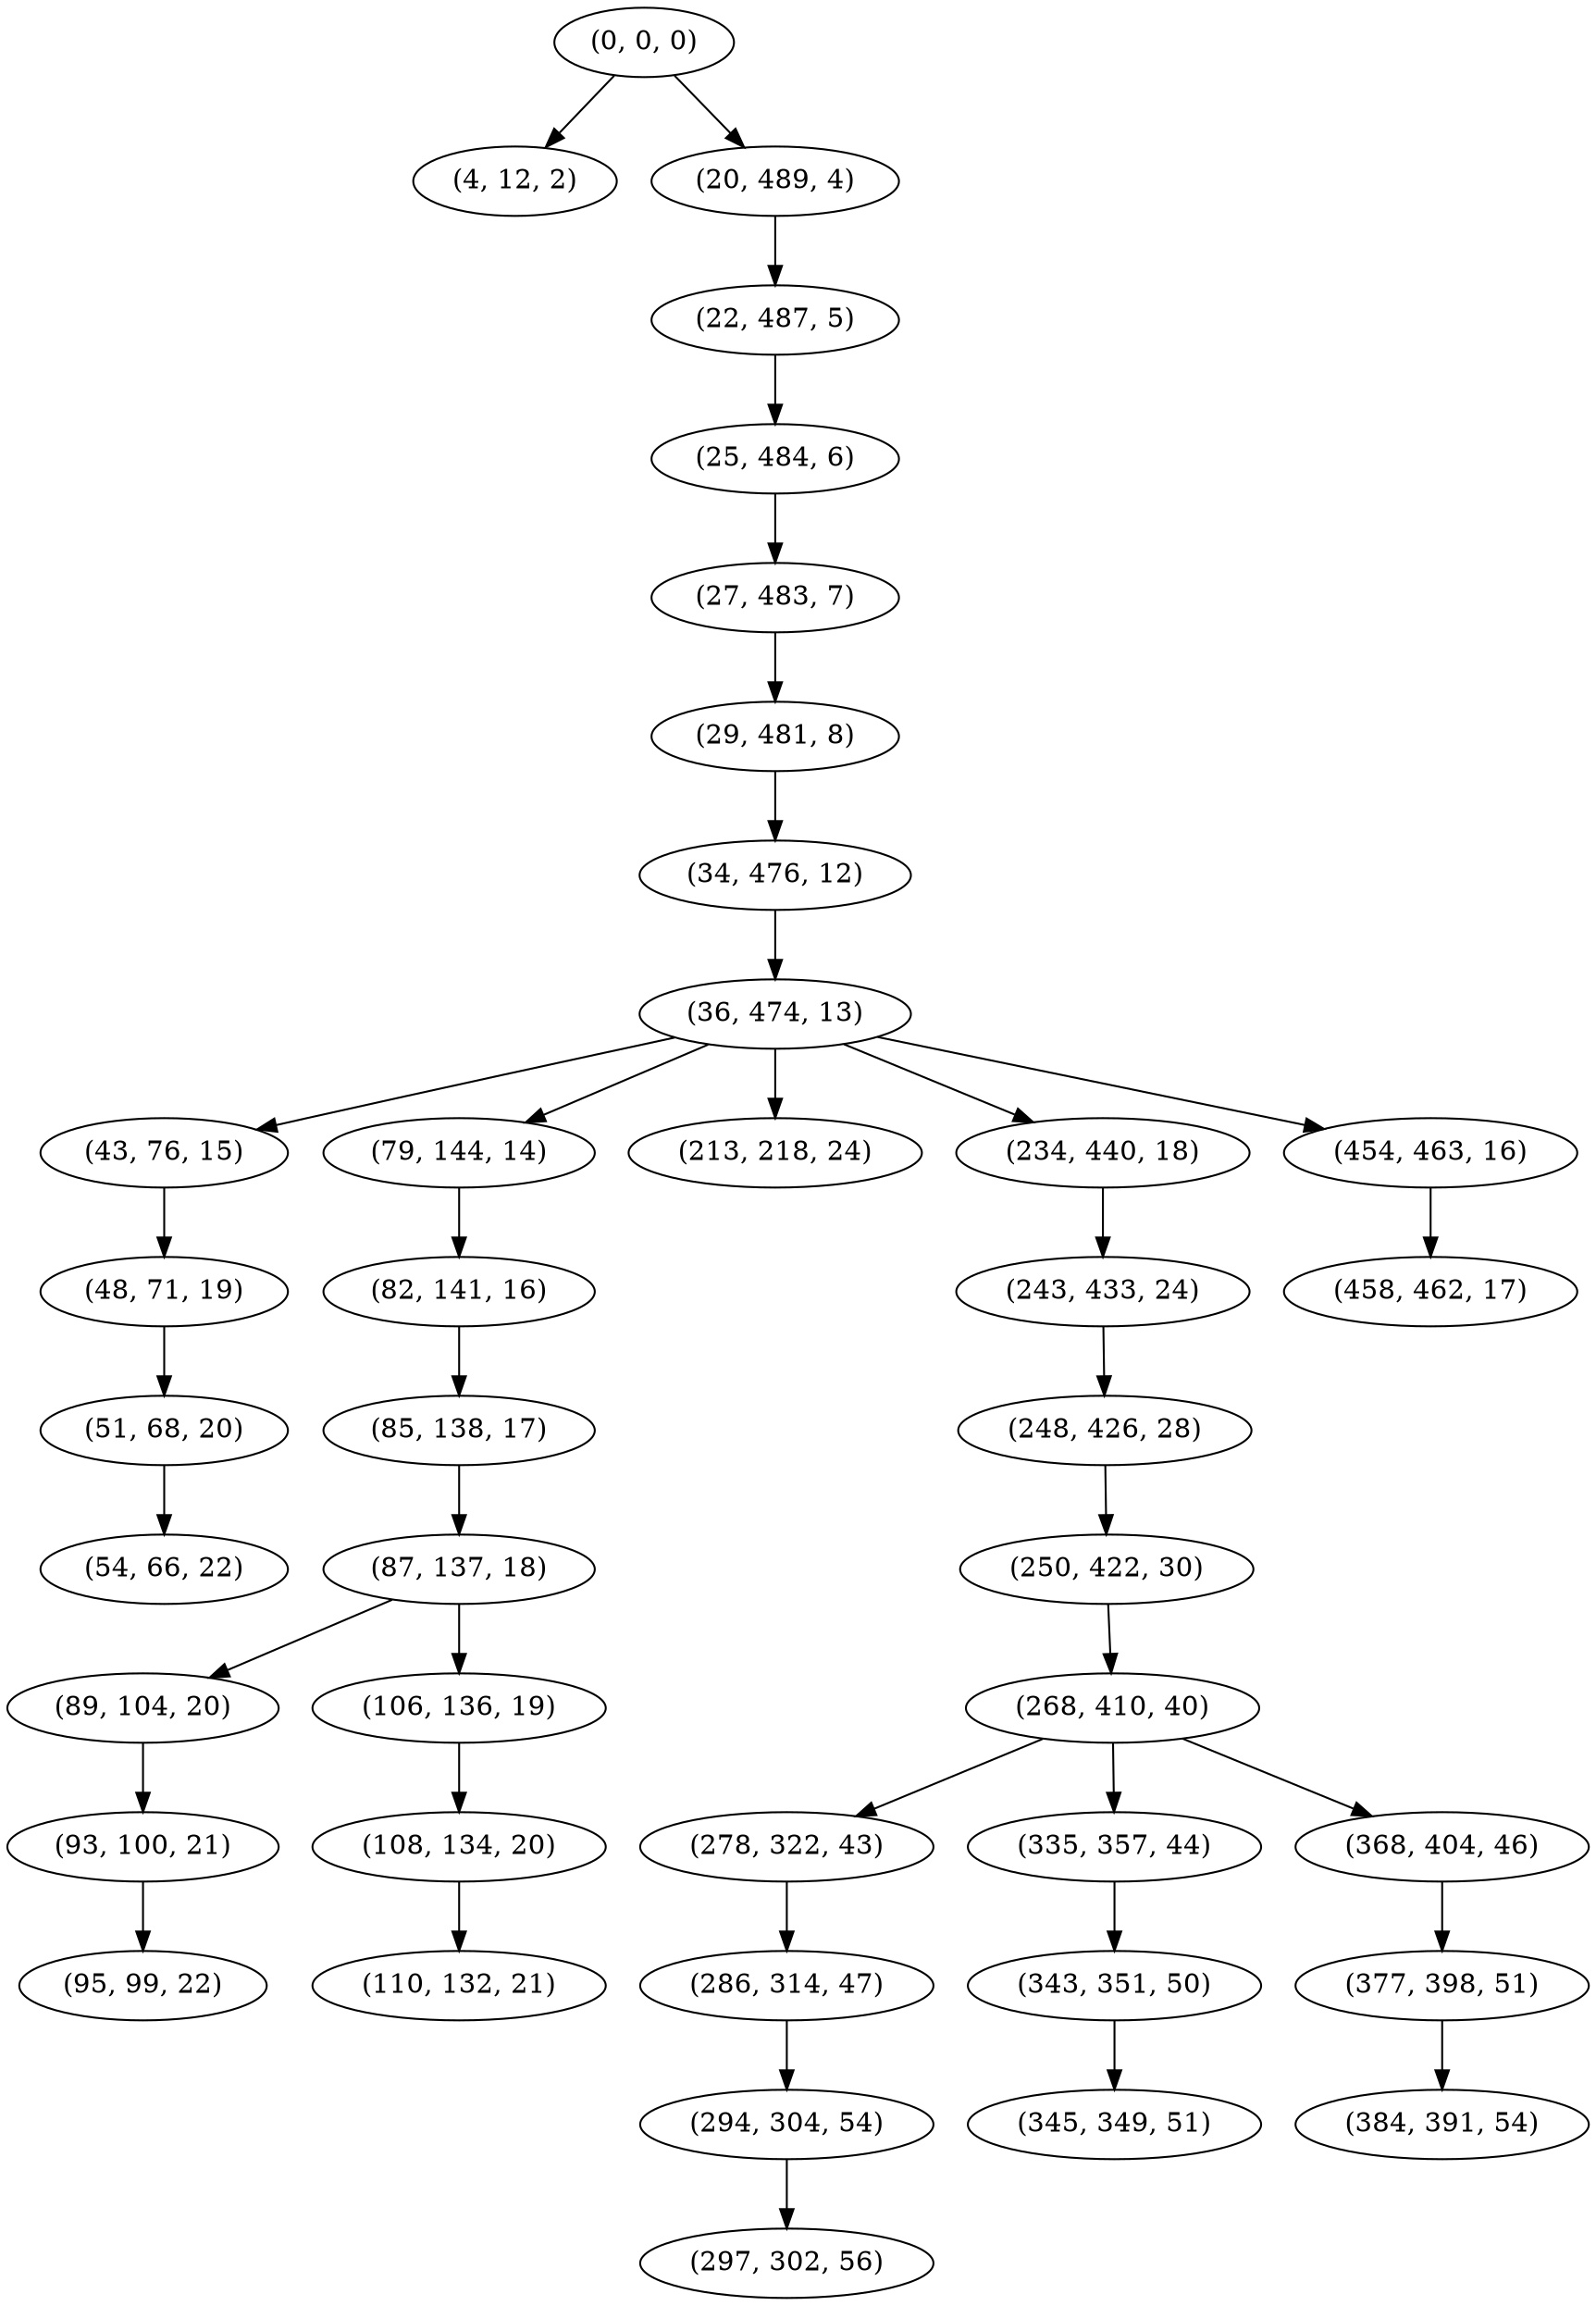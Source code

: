 digraph tree {
    "(0, 0, 0)";
    "(4, 12, 2)";
    "(20, 489, 4)";
    "(22, 487, 5)";
    "(25, 484, 6)";
    "(27, 483, 7)";
    "(29, 481, 8)";
    "(34, 476, 12)";
    "(36, 474, 13)";
    "(43, 76, 15)";
    "(48, 71, 19)";
    "(51, 68, 20)";
    "(54, 66, 22)";
    "(79, 144, 14)";
    "(82, 141, 16)";
    "(85, 138, 17)";
    "(87, 137, 18)";
    "(89, 104, 20)";
    "(93, 100, 21)";
    "(95, 99, 22)";
    "(106, 136, 19)";
    "(108, 134, 20)";
    "(110, 132, 21)";
    "(213, 218, 24)";
    "(234, 440, 18)";
    "(243, 433, 24)";
    "(248, 426, 28)";
    "(250, 422, 30)";
    "(268, 410, 40)";
    "(278, 322, 43)";
    "(286, 314, 47)";
    "(294, 304, 54)";
    "(297, 302, 56)";
    "(335, 357, 44)";
    "(343, 351, 50)";
    "(345, 349, 51)";
    "(368, 404, 46)";
    "(377, 398, 51)";
    "(384, 391, 54)";
    "(454, 463, 16)";
    "(458, 462, 17)";
    "(0, 0, 0)" -> "(4, 12, 2)";
    "(0, 0, 0)" -> "(20, 489, 4)";
    "(20, 489, 4)" -> "(22, 487, 5)";
    "(22, 487, 5)" -> "(25, 484, 6)";
    "(25, 484, 6)" -> "(27, 483, 7)";
    "(27, 483, 7)" -> "(29, 481, 8)";
    "(29, 481, 8)" -> "(34, 476, 12)";
    "(34, 476, 12)" -> "(36, 474, 13)";
    "(36, 474, 13)" -> "(43, 76, 15)";
    "(36, 474, 13)" -> "(79, 144, 14)";
    "(36, 474, 13)" -> "(213, 218, 24)";
    "(36, 474, 13)" -> "(234, 440, 18)";
    "(36, 474, 13)" -> "(454, 463, 16)";
    "(43, 76, 15)" -> "(48, 71, 19)";
    "(48, 71, 19)" -> "(51, 68, 20)";
    "(51, 68, 20)" -> "(54, 66, 22)";
    "(79, 144, 14)" -> "(82, 141, 16)";
    "(82, 141, 16)" -> "(85, 138, 17)";
    "(85, 138, 17)" -> "(87, 137, 18)";
    "(87, 137, 18)" -> "(89, 104, 20)";
    "(87, 137, 18)" -> "(106, 136, 19)";
    "(89, 104, 20)" -> "(93, 100, 21)";
    "(93, 100, 21)" -> "(95, 99, 22)";
    "(106, 136, 19)" -> "(108, 134, 20)";
    "(108, 134, 20)" -> "(110, 132, 21)";
    "(234, 440, 18)" -> "(243, 433, 24)";
    "(243, 433, 24)" -> "(248, 426, 28)";
    "(248, 426, 28)" -> "(250, 422, 30)";
    "(250, 422, 30)" -> "(268, 410, 40)";
    "(268, 410, 40)" -> "(278, 322, 43)";
    "(268, 410, 40)" -> "(335, 357, 44)";
    "(268, 410, 40)" -> "(368, 404, 46)";
    "(278, 322, 43)" -> "(286, 314, 47)";
    "(286, 314, 47)" -> "(294, 304, 54)";
    "(294, 304, 54)" -> "(297, 302, 56)";
    "(335, 357, 44)" -> "(343, 351, 50)";
    "(343, 351, 50)" -> "(345, 349, 51)";
    "(368, 404, 46)" -> "(377, 398, 51)";
    "(377, 398, 51)" -> "(384, 391, 54)";
    "(454, 463, 16)" -> "(458, 462, 17)";
}
